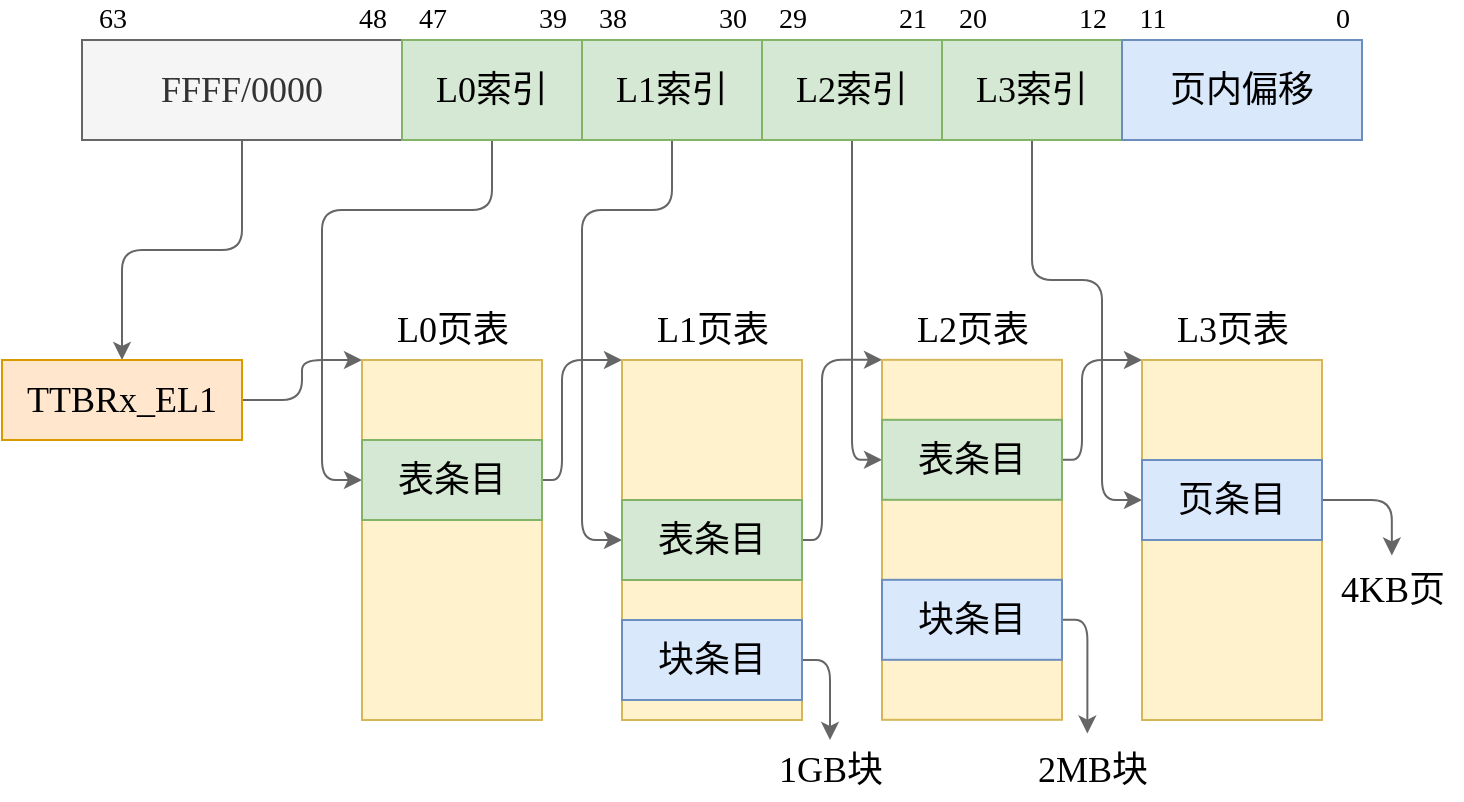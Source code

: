 <mxfile>
    <diagram id="nMlvxX9G4jbC1tGilSWU" name="第 1 页">
        <mxGraphModel dx="764" dy="650" grid="1" gridSize="10" guides="1" tooltips="1" connect="1" arrows="1" fold="1" page="1" pageScale="1" pageWidth="827" pageHeight="1169" math="0" shadow="0">
            <root>
                <mxCell id="0"/>
                <mxCell id="1" parent="0"/>
                <mxCell id="2" value="" style="rounded=0;whiteSpace=wrap;html=1;fillColor=#dae8fc;strokeColor=#6c8ebf;" parent="1" vertex="1">
                    <mxGeometry x="80" y="120" width="640" height="50" as="geometry"/>
                </mxCell>
                <mxCell id="13" style="edgeStyle=orthogonalEdgeStyle;html=1;exitX=0.5;exitY=1;exitDx=0;exitDy=0;entryX=0.5;entryY=0;entryDx=0;entryDy=0;fillColor=#f5f5f5;strokeColor=#666666;" parent="1" source="3" target="11" edge="1">
                    <mxGeometry relative="1" as="geometry"/>
                </mxCell>
                <mxCell id="3" value="FFFF/0000" style="rounded=0;whiteSpace=wrap;html=1;fillColor=#f5f5f5;fontColor=#333333;strokeColor=#666666;fontFamily=Menlo;fontSize=18;" parent="1" vertex="1">
                    <mxGeometry x="80" y="120" width="160" height="50" as="geometry"/>
                </mxCell>
                <mxCell id="18" style="edgeStyle=orthogonalEdgeStyle;html=1;exitX=0.5;exitY=1;exitDx=0;exitDy=0;entryX=0;entryY=0.5;entryDx=0;entryDy=0;fontFamily=Menlo;fontSize=18;fillColor=#f5f5f5;strokeColor=#666666;" parent="1" source="4" target="17" edge="1">
                    <mxGeometry relative="1" as="geometry">
                        <Array as="points">
                            <mxPoint x="285" y="205"/>
                            <mxPoint x="200" y="205"/>
                            <mxPoint x="200" y="340"/>
                        </Array>
                    </mxGeometry>
                </mxCell>
                <mxCell id="4" value="L0索引" style="rounded=0;whiteSpace=wrap;html=1;fillColor=#d5e8d4;strokeColor=#82b366;fontFamily=Menlo;fontSize=18;" parent="1" vertex="1">
                    <mxGeometry x="240" y="120" width="90" height="50" as="geometry"/>
                </mxCell>
                <mxCell id="24" style="edgeStyle=orthogonalEdgeStyle;html=1;exitX=0.5;exitY=1;exitDx=0;exitDy=0;entryX=0;entryY=0.5;entryDx=0;entryDy=0;fontFamily=Menlo;fontSize=18;fillColor=#f5f5f5;strokeColor=#666666;" parent="1" source="5" target="22" edge="1">
                    <mxGeometry relative="1" as="geometry">
                        <Array as="points">
                            <mxPoint x="375" y="205"/>
                            <mxPoint x="330" y="205"/>
                            <mxPoint x="330" y="370"/>
                        </Array>
                    </mxGeometry>
                </mxCell>
                <mxCell id="5" value="L1索引" style="rounded=0;whiteSpace=wrap;html=1;fillColor=#d5e8d4;strokeColor=#82b366;fontFamily=Menlo;fontSize=18;" parent="1" vertex="1">
                    <mxGeometry x="330" y="120" width="90" height="50" as="geometry"/>
                </mxCell>
                <mxCell id="42" style="edgeStyle=orthogonalEdgeStyle;html=1;exitX=0.5;exitY=1;exitDx=0;exitDy=0;entryX=0;entryY=0.5;entryDx=0;entryDy=0;fontFamily=Menlo;fontSize=18;fillColor=#f5f5f5;strokeColor=#666666;" parent="1" source="6" target="30" edge="1">
                    <mxGeometry relative="1" as="geometry"/>
                </mxCell>
                <mxCell id="6" value="L2索引" style="rounded=0;whiteSpace=wrap;html=1;fillColor=#d5e8d4;strokeColor=#82b366;fontFamily=Menlo;fontSize=18;" parent="1" vertex="1">
                    <mxGeometry x="420" y="120" width="90" height="50" as="geometry"/>
                </mxCell>
                <mxCell id="46" style="edgeStyle=orthogonalEdgeStyle;html=1;exitX=0.5;exitY=1;exitDx=0;exitDy=0;entryX=0;entryY=0.5;entryDx=0;entryDy=0;fontFamily=Menlo;fontSize=18;fillColor=#f5f5f5;strokeColor=#666666;" parent="1" source="7" target="38" edge="1">
                    <mxGeometry relative="1" as="geometry">
                        <Array as="points">
                            <mxPoint x="555" y="240"/>
                            <mxPoint x="590" y="240"/>
                            <mxPoint x="590" y="350"/>
                        </Array>
                    </mxGeometry>
                </mxCell>
                <mxCell id="7" value="L3索引" style="rounded=0;whiteSpace=wrap;html=1;fillColor=#d5e8d4;strokeColor=#82b366;fontFamily=Menlo;fontSize=18;" parent="1" vertex="1">
                    <mxGeometry x="510" y="120" width="90" height="50" as="geometry"/>
                </mxCell>
                <mxCell id="8" value="页内偏移" style="rounded=0;whiteSpace=wrap;html=1;fillColor=none;strokeColor=#6c8ebf;fontFamily=Menlo;fontSize=18;" parent="1" vertex="1">
                    <mxGeometry x="600" y="120" width="120" height="50" as="geometry"/>
                </mxCell>
                <mxCell id="19" style="edgeStyle=orthogonalEdgeStyle;html=1;exitX=1;exitY=0.5;exitDx=0;exitDy=0;entryX=0;entryY=0;entryDx=0;entryDy=0;fontFamily=Menlo;fontSize=18;fillColor=#f5f5f5;strokeColor=#666666;" parent="1" source="11" target="15" edge="1">
                    <mxGeometry relative="1" as="geometry">
                        <Array as="points">
                            <mxPoint x="190" y="300"/>
                            <mxPoint x="190" y="280"/>
                        </Array>
                    </mxGeometry>
                </mxCell>
                <mxCell id="11" value="TTBRx_EL1" style="rounded=0;whiteSpace=wrap;html=1;fillColor=#ffe6cc;strokeColor=#d79b00;fontFamily=Menlo;fontSize=18;" parent="1" vertex="1">
                    <mxGeometry x="40" y="280" width="120" height="40" as="geometry"/>
                </mxCell>
                <mxCell id="15" value="" style="rounded=0;whiteSpace=wrap;html=1;fillColor=#fff2cc;strokeColor=#d6b656;fontFamily=Menlo;fontSize=18;" parent="1" vertex="1">
                    <mxGeometry x="220" y="280" width="90" height="180" as="geometry"/>
                </mxCell>
                <mxCell id="16" value="L0页表" style="text;html=1;align=center;verticalAlign=middle;resizable=0;points=[];autosize=1;strokeColor=none;fillColor=none;fontSize=18;fontFamily=Menlo;" parent="1" vertex="1">
                    <mxGeometry x="230" y="250" width="70" height="30" as="geometry"/>
                </mxCell>
                <mxCell id="23" style="edgeStyle=orthogonalEdgeStyle;html=1;exitX=1;exitY=0.5;exitDx=0;exitDy=0;entryX=0;entryY=0;entryDx=0;entryDy=0;fontFamily=Menlo;fontSize=18;fillColor=#f5f5f5;strokeColor=#666666;" parent="1" source="17" target="20" edge="1">
                    <mxGeometry relative="1" as="geometry">
                        <Array as="points">
                            <mxPoint x="320" y="340"/>
                            <mxPoint x="320" y="280"/>
                        </Array>
                    </mxGeometry>
                </mxCell>
                <mxCell id="17" value="表条目" style="rounded=0;whiteSpace=wrap;html=1;fillColor=#d5e8d4;strokeColor=#82b366;fontFamily=Menlo;fontSize=18;" parent="1" vertex="1">
                    <mxGeometry x="220" y="320" width="90" height="40" as="geometry"/>
                </mxCell>
                <mxCell id="20" value="" style="rounded=0;whiteSpace=wrap;html=1;fillColor=#fff2cc;strokeColor=#d6b656;fontFamily=Menlo;fontSize=18;" parent="1" vertex="1">
                    <mxGeometry x="350" y="280" width="90" height="180" as="geometry"/>
                </mxCell>
                <mxCell id="21" value="L1页表" style="text;html=1;align=center;verticalAlign=middle;resizable=0;points=[];autosize=1;strokeColor=none;fillColor=none;fontSize=18;fontFamily=Menlo;" parent="1" vertex="1">
                    <mxGeometry x="360" y="250" width="70" height="30" as="geometry"/>
                </mxCell>
                <mxCell id="32" style="edgeStyle=orthogonalEdgeStyle;html=1;exitX=1;exitY=0.5;exitDx=0;exitDy=0;entryX=0;entryY=0;entryDx=0;entryDy=0;fontFamily=Menlo;fontSize=18;fillColor=#f5f5f5;strokeColor=#666666;" parent="1" source="22" target="28" edge="1">
                    <mxGeometry relative="1" as="geometry">
                        <Array as="points">
                            <mxPoint x="450" y="370"/>
                            <mxPoint x="450" y="280"/>
                        </Array>
                    </mxGeometry>
                </mxCell>
                <mxCell id="22" value="表条目" style="rounded=0;whiteSpace=wrap;html=1;fillColor=#d5e8d4;strokeColor=#82b366;fontFamily=Menlo;fontSize=18;" parent="1" vertex="1">
                    <mxGeometry x="350" y="350" width="90" height="40" as="geometry"/>
                </mxCell>
                <mxCell id="27" style="edgeStyle=orthogonalEdgeStyle;html=1;exitX=1;exitY=0.5;exitDx=0;exitDy=0;fontFamily=Menlo;fontSize=18;fillColor=#f5f5f5;strokeColor=#666666;" parent="1" source="25" target="26" edge="1">
                    <mxGeometry relative="1" as="geometry"/>
                </mxCell>
                <mxCell id="25" value="块条目" style="rounded=0;whiteSpace=wrap;html=1;fillColor=#dae8fc;strokeColor=#6c8ebf;fontFamily=Menlo;fontSize=18;" parent="1" vertex="1">
                    <mxGeometry x="350" y="410" width="90" height="40" as="geometry"/>
                </mxCell>
                <mxCell id="26" value="1GB块" style="text;html=1;align=center;verticalAlign=middle;resizable=0;points=[];autosize=1;strokeColor=none;fillColor=none;fontSize=18;fontFamily=Menlo;" parent="1" vertex="1">
                    <mxGeometry x="419" y="470" width="70" height="30" as="geometry"/>
                </mxCell>
                <mxCell id="28" value="" style="rounded=0;whiteSpace=wrap;html=1;fillColor=#fff2cc;strokeColor=#d6b656;fontFamily=Menlo;fontSize=18;" parent="1" vertex="1">
                    <mxGeometry x="480" y="279.91" width="90" height="180" as="geometry"/>
                </mxCell>
                <mxCell id="29" value="L2页表" style="text;html=1;align=center;verticalAlign=middle;resizable=0;points=[];autosize=1;strokeColor=none;fillColor=none;fontSize=18;fontFamily=Menlo;" parent="1" vertex="1">
                    <mxGeometry x="490" y="249.91" width="70" height="30" as="geometry"/>
                </mxCell>
                <mxCell id="47" style="edgeStyle=orthogonalEdgeStyle;html=1;exitX=1;exitY=0.5;exitDx=0;exitDy=0;entryX=0;entryY=0;entryDx=0;entryDy=0;fontFamily=Menlo;fontSize=18;fillColor=#f5f5f5;strokeColor=#666666;" parent="1" source="30" target="35" edge="1">
                    <mxGeometry relative="1" as="geometry">
                        <Array as="points">
                            <mxPoint x="580" y="330"/>
                            <mxPoint x="580" y="280"/>
                        </Array>
                    </mxGeometry>
                </mxCell>
                <mxCell id="30" value="表条目" style="rounded=0;whiteSpace=wrap;html=1;fillColor=#d5e8d4;strokeColor=#82b366;fontFamily=Menlo;fontSize=18;" parent="1" vertex="1">
                    <mxGeometry x="480" y="309.91" width="90" height="40" as="geometry"/>
                </mxCell>
                <mxCell id="45" style="edgeStyle=orthogonalEdgeStyle;html=1;exitX=1;exitY=0.5;exitDx=0;exitDy=0;entryX=0.467;entryY=-0.108;entryDx=0;entryDy=0;entryPerimeter=0;fontFamily=Menlo;fontSize=18;fillColor=#f5f5f5;strokeColor=#666666;" parent="1" source="31" target="33" edge="1">
                    <mxGeometry relative="1" as="geometry"/>
                </mxCell>
                <mxCell id="31" value="块条目" style="rounded=0;whiteSpace=wrap;html=1;fillColor=#dae8fc;strokeColor=#6c8ebf;fontFamily=Menlo;fontSize=18;" parent="1" vertex="1">
                    <mxGeometry x="480" y="389.91" width="90" height="40" as="geometry"/>
                </mxCell>
                <mxCell id="33" value="2MB块" style="text;html=1;align=center;verticalAlign=middle;resizable=0;points=[];autosize=1;strokeColor=none;fillColor=none;fontSize=18;fontFamily=Menlo;" parent="1" vertex="1">
                    <mxGeometry x="550" y="470" width="70" height="30" as="geometry"/>
                </mxCell>
                <mxCell id="35" value="" style="rounded=0;whiteSpace=wrap;html=1;fillColor=#fff2cc;strokeColor=#d6b656;fontFamily=Menlo;fontSize=18;" parent="1" vertex="1">
                    <mxGeometry x="610" y="280" width="90" height="180" as="geometry"/>
                </mxCell>
                <mxCell id="36" value="L3页表" style="text;html=1;align=center;verticalAlign=middle;resizable=0;points=[];autosize=1;strokeColor=none;fillColor=none;fontSize=18;fontFamily=Menlo;" parent="1" vertex="1">
                    <mxGeometry x="620" y="250" width="70" height="30" as="geometry"/>
                </mxCell>
                <mxCell id="44" style="edgeStyle=orthogonalEdgeStyle;html=1;exitX=1;exitY=0.5;exitDx=0;exitDy=0;entryX=0.499;entryY=-0.076;entryDx=0;entryDy=0;entryPerimeter=0;fontFamily=Menlo;fontSize=18;fillColor=#f5f5f5;strokeColor=#666666;" parent="1" source="38" target="43" edge="1">
                    <mxGeometry relative="1" as="geometry"/>
                </mxCell>
                <mxCell id="38" value="页条目" style="rounded=0;whiteSpace=wrap;html=1;fillColor=#dae8fc;strokeColor=#6c8ebf;fontFamily=Menlo;fontSize=18;" parent="1" vertex="1">
                    <mxGeometry x="610" y="330" width="90" height="40" as="geometry"/>
                </mxCell>
                <mxCell id="43" value="4KB页" style="text;html=1;align=center;verticalAlign=middle;resizable=0;points=[];autosize=1;strokeColor=none;fillColor=none;fontSize=18;fontFamily=Menlo;" parent="1" vertex="1">
                    <mxGeometry x="700" y="380.0" width="70" height="30" as="geometry"/>
                </mxCell>
                <mxCell id="48" value="0" style="text;html=1;align=center;verticalAlign=middle;resizable=0;points=[];autosize=1;strokeColor=none;fillColor=none;fontSize=14;fontFamily=Menlo;" parent="1" vertex="1">
                    <mxGeometry x="700" y="100" width="20" height="20" as="geometry"/>
                </mxCell>
                <mxCell id="51" value="11" style="text;html=1;align=center;verticalAlign=middle;resizable=0;points=[];autosize=1;strokeColor=none;fillColor=none;fontSize=14;fontFamily=Menlo;" parent="1" vertex="1">
                    <mxGeometry x="600" y="100" width="30" height="20" as="geometry"/>
                </mxCell>
                <mxCell id="52" value="12" style="text;html=1;align=center;verticalAlign=middle;resizable=0;points=[];autosize=1;strokeColor=none;fillColor=none;fontSize=14;fontFamily=Menlo;" parent="1" vertex="1">
                    <mxGeometry x="570" y="100" width="30" height="20" as="geometry"/>
                </mxCell>
                <mxCell id="53" value="20" style="text;html=1;align=center;verticalAlign=middle;resizable=0;points=[];autosize=1;strokeColor=none;fillColor=none;fontSize=14;fontFamily=Menlo;" parent="1" vertex="1">
                    <mxGeometry x="510" y="100" width="30" height="20" as="geometry"/>
                </mxCell>
                <mxCell id="54" value="21" style="text;html=1;align=center;verticalAlign=middle;resizable=0;points=[];autosize=1;strokeColor=none;fillColor=none;fontSize=14;fontFamily=Menlo;" parent="1" vertex="1">
                    <mxGeometry x="480" y="100" width="30" height="20" as="geometry"/>
                </mxCell>
                <mxCell id="55" value="29" style="text;html=1;align=center;verticalAlign=middle;resizable=0;points=[];autosize=1;strokeColor=none;fillColor=none;fontSize=14;fontFamily=Menlo;" parent="1" vertex="1">
                    <mxGeometry x="420" y="100" width="30" height="20" as="geometry"/>
                </mxCell>
                <mxCell id="56" value="30" style="text;html=1;align=center;verticalAlign=middle;resizable=0;points=[];autosize=1;strokeColor=none;fillColor=none;fontSize=14;fontFamily=Menlo;" parent="1" vertex="1">
                    <mxGeometry x="390" y="100" width="30" height="20" as="geometry"/>
                </mxCell>
                <mxCell id="57" value="38" style="text;html=1;align=center;verticalAlign=middle;resizable=0;points=[];autosize=1;strokeColor=none;fillColor=none;fontSize=14;fontFamily=Menlo;" parent="1" vertex="1">
                    <mxGeometry x="330" y="100" width="30" height="20" as="geometry"/>
                </mxCell>
                <mxCell id="58" value="39" style="text;html=1;align=center;verticalAlign=middle;resizable=0;points=[];autosize=1;strokeColor=none;fillColor=none;fontSize=14;fontFamily=Menlo;" parent="1" vertex="1">
                    <mxGeometry x="300" y="100" width="30" height="20" as="geometry"/>
                </mxCell>
                <mxCell id="59" value="47" style="text;html=1;align=center;verticalAlign=middle;resizable=0;points=[];autosize=1;strokeColor=none;fillColor=none;fontSize=14;fontFamily=Menlo;" parent="1" vertex="1">
                    <mxGeometry x="240" y="100" width="30" height="20" as="geometry"/>
                </mxCell>
                <mxCell id="60" value="48" style="text;html=1;align=center;verticalAlign=middle;resizable=0;points=[];autosize=1;strokeColor=none;fillColor=none;fontSize=14;fontFamily=Menlo;" parent="1" vertex="1">
                    <mxGeometry x="210" y="100" width="30" height="20" as="geometry"/>
                </mxCell>
                <mxCell id="61" value="63" style="text;html=1;align=center;verticalAlign=middle;resizable=0;points=[];autosize=1;strokeColor=none;fillColor=none;fontSize=14;fontFamily=Menlo;" parent="1" vertex="1">
                    <mxGeometry x="80" y="100" width="30" height="20" as="geometry"/>
                </mxCell>
            </root>
        </mxGraphModel>
    </diagram>
</mxfile>
